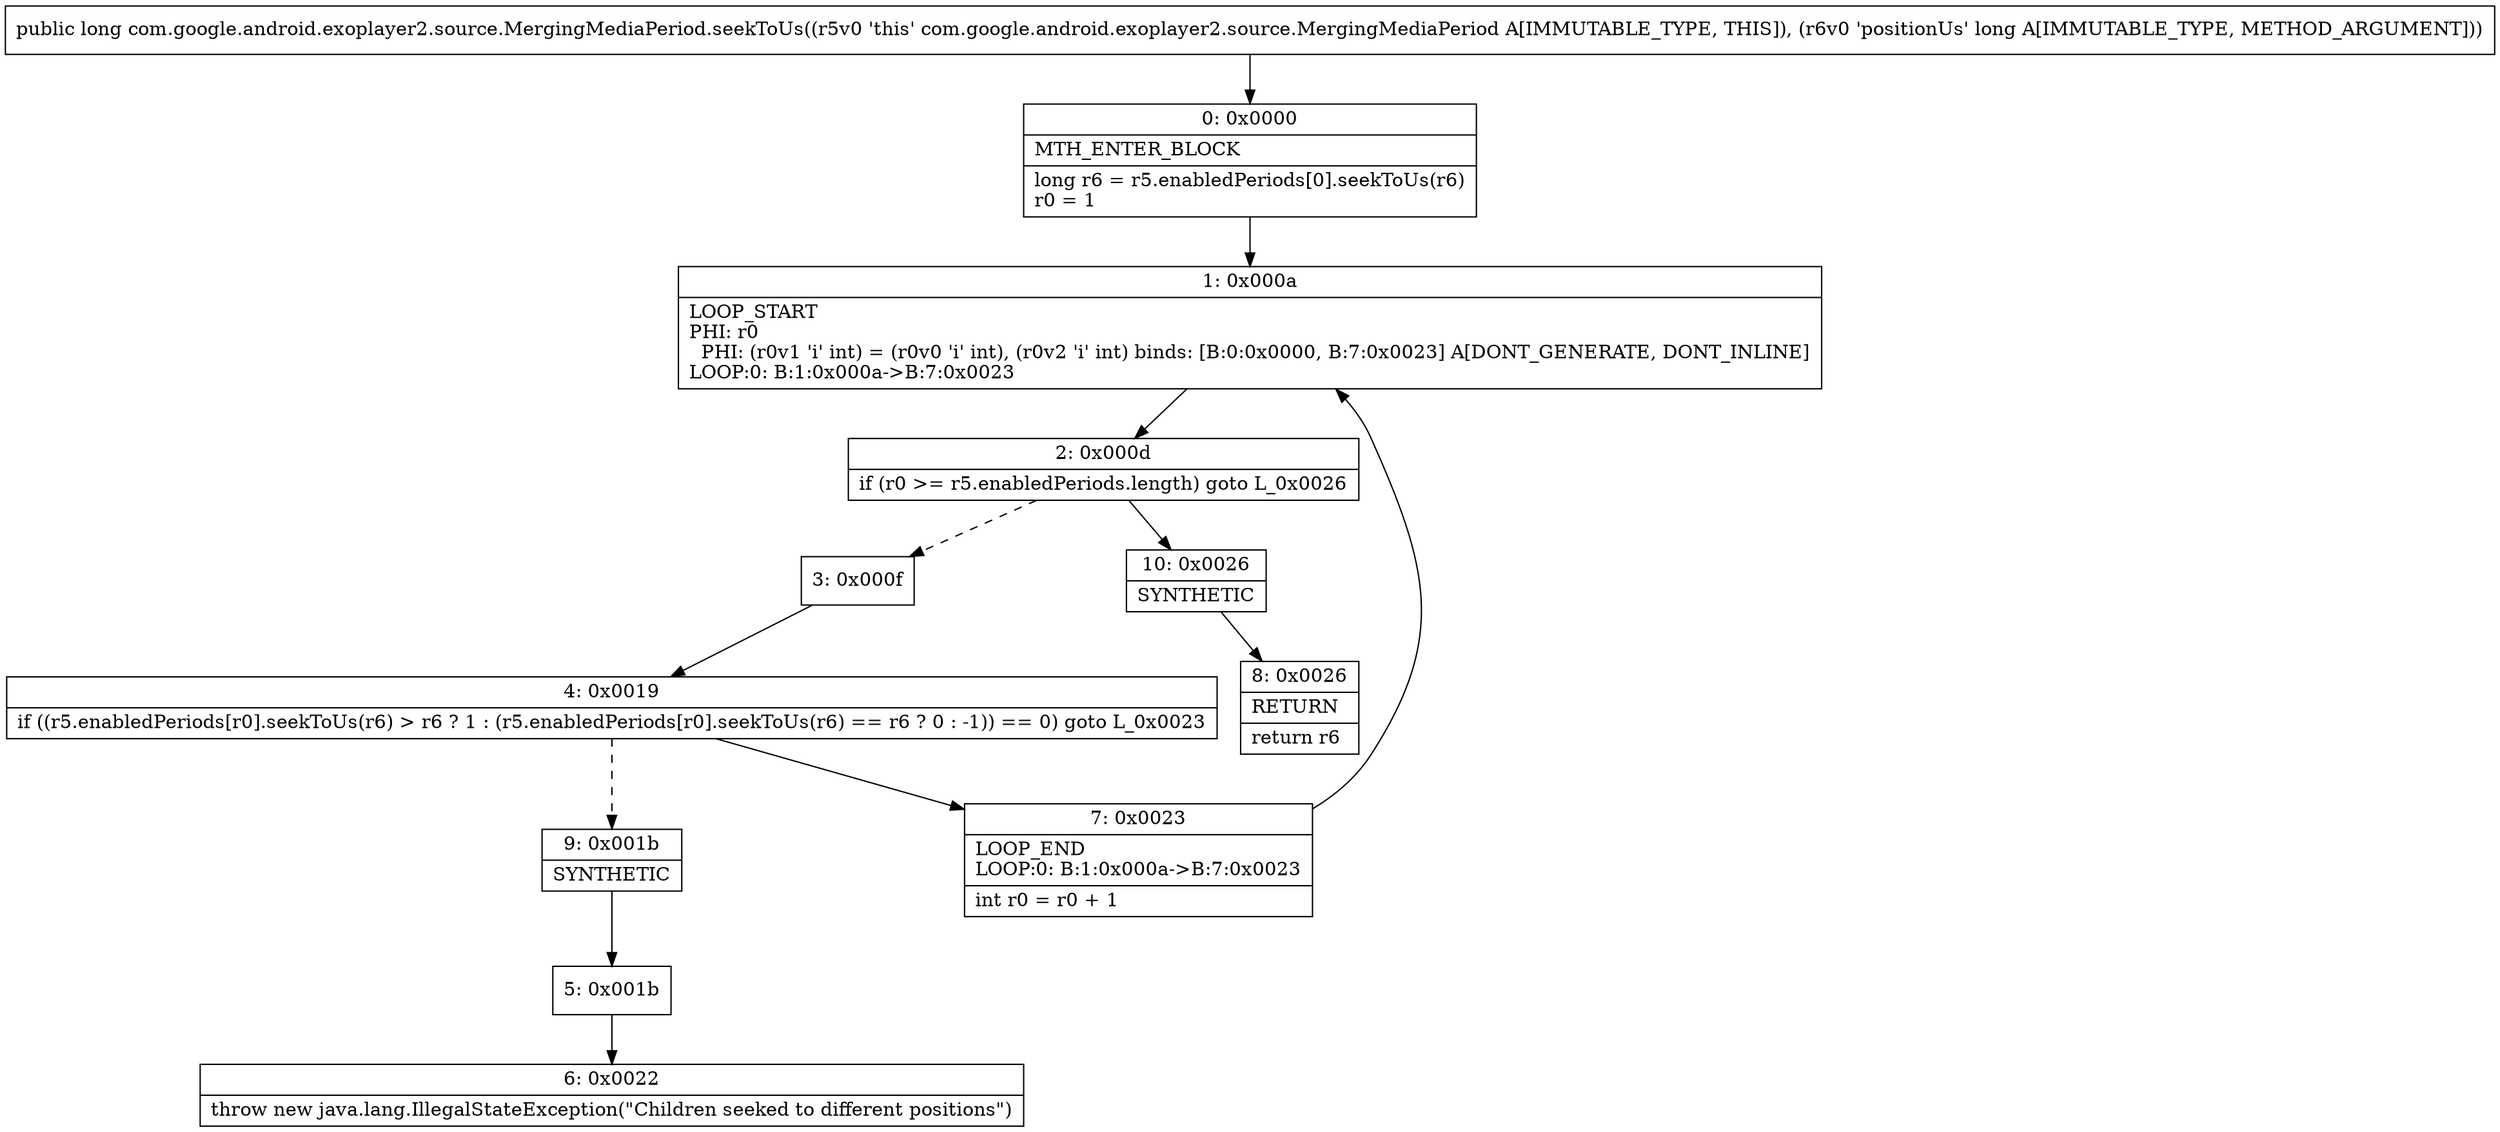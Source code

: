 digraph "CFG forcom.google.android.exoplayer2.source.MergingMediaPeriod.seekToUs(J)J" {
Node_0 [shape=record,label="{0\:\ 0x0000|MTH_ENTER_BLOCK\l|long r6 = r5.enabledPeriods[0].seekToUs(r6)\lr0 = 1\l}"];
Node_1 [shape=record,label="{1\:\ 0x000a|LOOP_START\lPHI: r0 \l  PHI: (r0v1 'i' int) = (r0v0 'i' int), (r0v2 'i' int) binds: [B:0:0x0000, B:7:0x0023] A[DONT_GENERATE, DONT_INLINE]\lLOOP:0: B:1:0x000a\-\>B:7:0x0023\l}"];
Node_2 [shape=record,label="{2\:\ 0x000d|if (r0 \>= r5.enabledPeriods.length) goto L_0x0026\l}"];
Node_3 [shape=record,label="{3\:\ 0x000f}"];
Node_4 [shape=record,label="{4\:\ 0x0019|if ((r5.enabledPeriods[r0].seekToUs(r6) \> r6 ? 1 : (r5.enabledPeriods[r0].seekToUs(r6) == r6 ? 0 : \-1)) == 0) goto L_0x0023\l}"];
Node_5 [shape=record,label="{5\:\ 0x001b}"];
Node_6 [shape=record,label="{6\:\ 0x0022|throw new java.lang.IllegalStateException(\"Children seeked to different positions\")\l}"];
Node_7 [shape=record,label="{7\:\ 0x0023|LOOP_END\lLOOP:0: B:1:0x000a\-\>B:7:0x0023\l|int r0 = r0 + 1\l}"];
Node_8 [shape=record,label="{8\:\ 0x0026|RETURN\l|return r6\l}"];
Node_9 [shape=record,label="{9\:\ 0x001b|SYNTHETIC\l}"];
Node_10 [shape=record,label="{10\:\ 0x0026|SYNTHETIC\l}"];
MethodNode[shape=record,label="{public long com.google.android.exoplayer2.source.MergingMediaPeriod.seekToUs((r5v0 'this' com.google.android.exoplayer2.source.MergingMediaPeriod A[IMMUTABLE_TYPE, THIS]), (r6v0 'positionUs' long A[IMMUTABLE_TYPE, METHOD_ARGUMENT])) }"];
MethodNode -> Node_0;
Node_0 -> Node_1;
Node_1 -> Node_2;
Node_2 -> Node_3[style=dashed];
Node_2 -> Node_10;
Node_3 -> Node_4;
Node_4 -> Node_7;
Node_4 -> Node_9[style=dashed];
Node_5 -> Node_6;
Node_7 -> Node_1;
Node_9 -> Node_5;
Node_10 -> Node_8;
}

